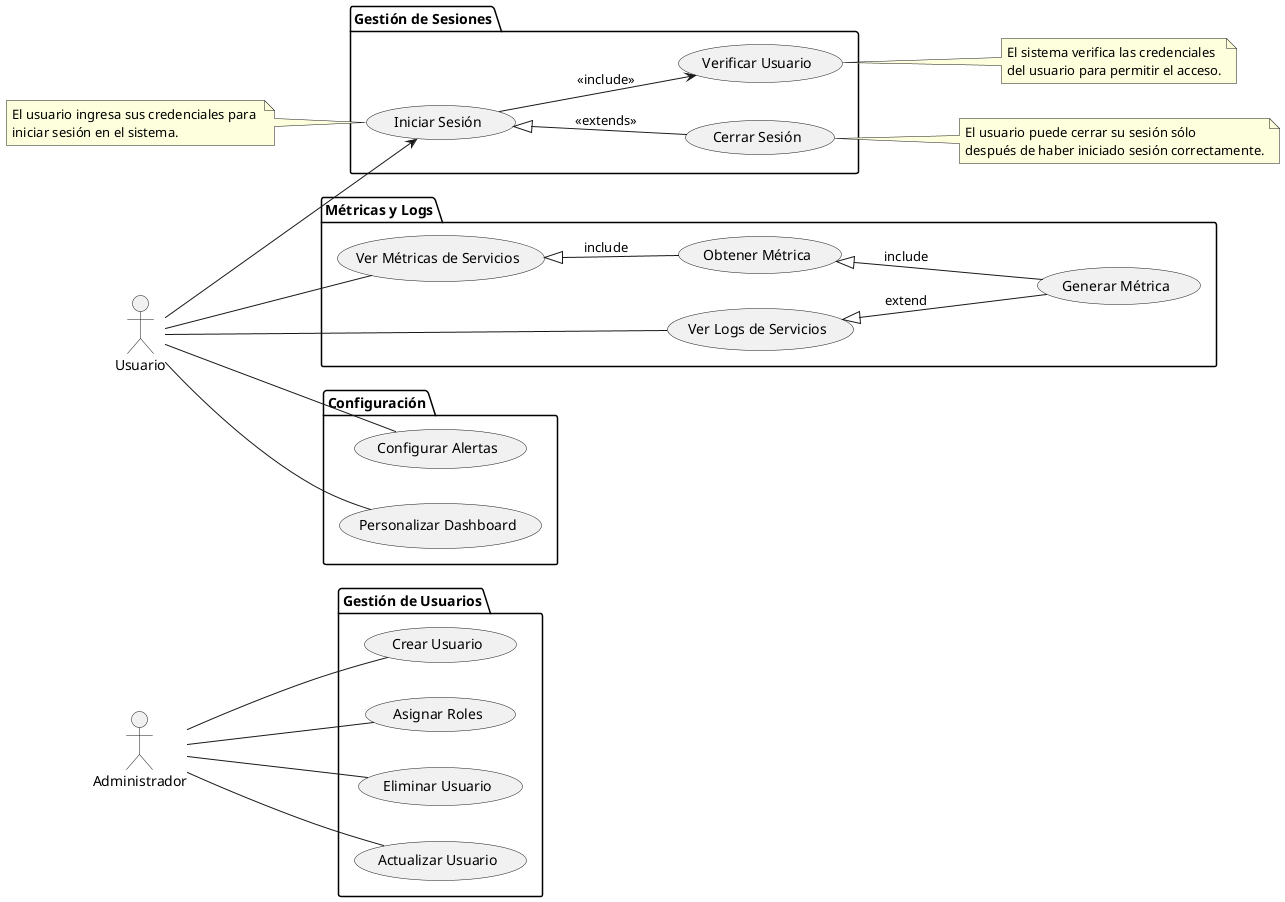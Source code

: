 @startuml diagramaCasosDeUso
left to right direction

actor Administrador
actor Usuario

package "Gestión de Sesiones" as login {
  usecase "Iniciar Sesión" as IniciarSesion
  usecase "Verificar Usuario" as VerificarUsuario
  usecase "Cerrar Sesión" as CerrarSesion
}

Usuario --> IniciarSesion
IniciarSesion --> VerificarUsuario : <<include>>
IniciarSesion <|-- CerrarSesion : <<extends>>

note right of VerificarUsuario
  El sistema verifica las credenciales 
  del usuario para permitir el acceso.
end note

note left of IniciarSesion
  El usuario ingresa sus credenciales para 
  iniciar sesión en el sistema.
end note

note right of CerrarSesion
  El usuario puede cerrar su sesión sólo 
  después de haber iniciado sesión correctamente.
end note

package "Métricas y Logs" {
    usecase "Ver Logs de Servicios" as UC3
    usecase "Generar Métrica" as UC10
    usecase "Obtener Métrica" as UC11
    usecase "Ver Métricas de Servicios" as UC2

    UC2 <|-- UC11 : «include»
    UC11 <|-- UC10 : «include»
    UC3 <|-- UC10 : «extend»
}

package "Configuración" {
    usecase "Configurar Alertas" as UC4
    usecase "Personalizar Dashboard" as UC5
}

package "Gestión de Usuarios" {
    usecase "Crear Usuario" as UC6
    usecase "Asignar Roles" as UC7
    usecase "Eliminar Usuario" as UC8
    usecase "Actualizar Usuario" as UC9
}

Usuario -- UC2
Usuario -- UC3
Usuario -- UC4
Usuario -- UC5

Administrador -- UC6
Administrador -- UC7
Administrador -- UC8
Administrador -- UC9

/'definir, priorizar, paquetes
'/
@enduml

